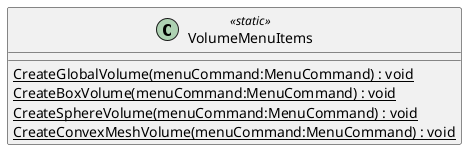 @startuml
class VolumeMenuItems <<static>> {
    {static} CreateGlobalVolume(menuCommand:MenuCommand) : void
    {static} CreateBoxVolume(menuCommand:MenuCommand) : void
    {static} CreateSphereVolume(menuCommand:MenuCommand) : void
    {static} CreateConvexMeshVolume(menuCommand:MenuCommand) : void
}
@enduml
